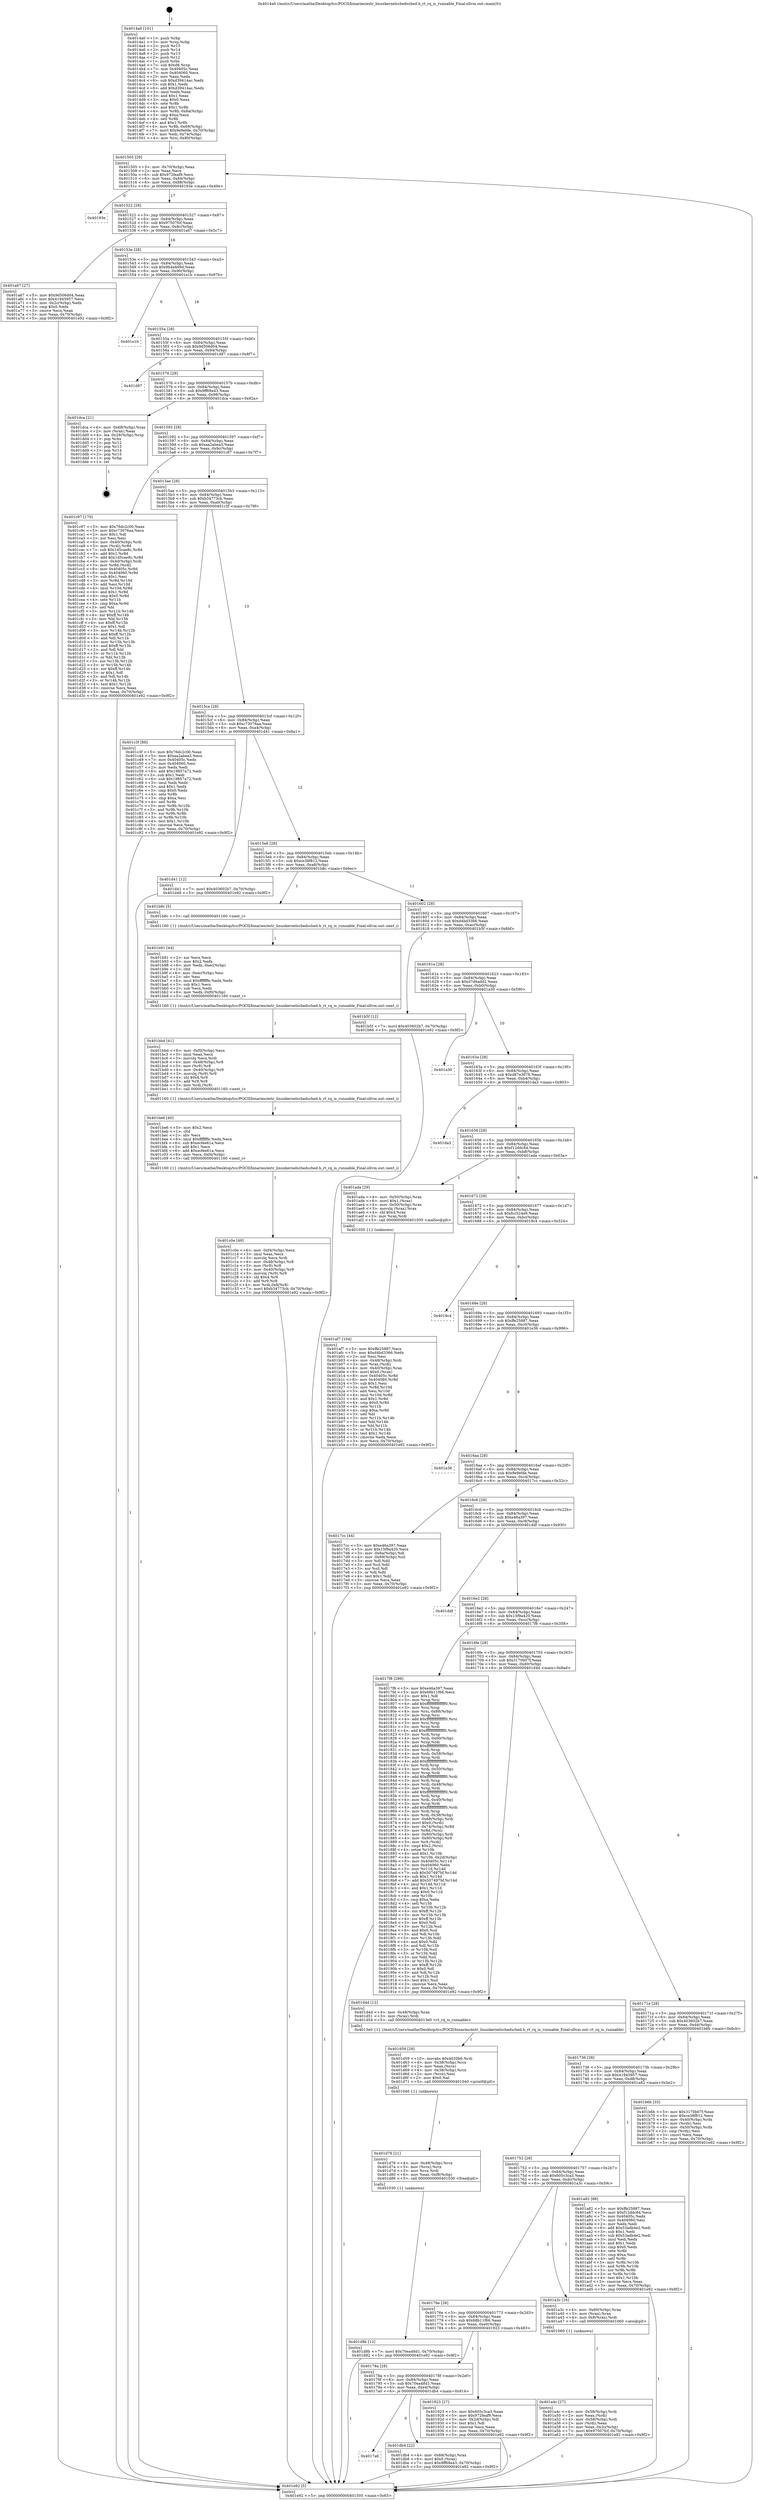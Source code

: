 digraph "0x4014a0" {
  label = "0x4014a0 (/mnt/c/Users/mathe/Desktop/tcc/POCII/binaries/extr_linuxkernelschedsched.h_rt_rq_is_runnable_Final-ollvm.out::main(0))"
  labelloc = "t"
  node[shape=record]

  Entry [label="",width=0.3,height=0.3,shape=circle,fillcolor=black,style=filled]
  "0x401505" [label="{
     0x401505 [29]\l
     | [instrs]\l
     &nbsp;&nbsp;0x401505 \<+3\>: mov -0x70(%rbp),%eax\l
     &nbsp;&nbsp;0x401508 \<+2\>: mov %eax,%ecx\l
     &nbsp;&nbsp;0x40150a \<+6\>: sub $0x972feaf9,%ecx\l
     &nbsp;&nbsp;0x401510 \<+6\>: mov %eax,-0x84(%rbp)\l
     &nbsp;&nbsp;0x401516 \<+6\>: mov %ecx,-0x88(%rbp)\l
     &nbsp;&nbsp;0x40151c \<+6\>: je 000000000040193e \<main+0x49e\>\l
  }"]
  "0x40193e" [label="{
     0x40193e\l
  }", style=dashed]
  "0x401522" [label="{
     0x401522 [28]\l
     | [instrs]\l
     &nbsp;&nbsp;0x401522 \<+5\>: jmp 0000000000401527 \<main+0x87\>\l
     &nbsp;&nbsp;0x401527 \<+6\>: mov -0x84(%rbp),%eax\l
     &nbsp;&nbsp;0x40152d \<+5\>: sub $0x97507fcf,%eax\l
     &nbsp;&nbsp;0x401532 \<+6\>: mov %eax,-0x8c(%rbp)\l
     &nbsp;&nbsp;0x401538 \<+6\>: je 0000000000401a67 \<main+0x5c7\>\l
  }"]
  Exit [label="",width=0.3,height=0.3,shape=circle,fillcolor=black,style=filled,peripheries=2]
  "0x401a67" [label="{
     0x401a67 [27]\l
     | [instrs]\l
     &nbsp;&nbsp;0x401a67 \<+5\>: mov $0x9d506d04,%eax\l
     &nbsp;&nbsp;0x401a6c \<+5\>: mov $0x41945957,%ecx\l
     &nbsp;&nbsp;0x401a71 \<+3\>: mov -0x2c(%rbp),%edx\l
     &nbsp;&nbsp;0x401a74 \<+3\>: cmp $0x0,%edx\l
     &nbsp;&nbsp;0x401a77 \<+3\>: cmove %ecx,%eax\l
     &nbsp;&nbsp;0x401a7a \<+3\>: mov %eax,-0x70(%rbp)\l
     &nbsp;&nbsp;0x401a7d \<+5\>: jmp 0000000000401e92 \<main+0x9f2\>\l
  }"]
  "0x40153e" [label="{
     0x40153e [28]\l
     | [instrs]\l
     &nbsp;&nbsp;0x40153e \<+5\>: jmp 0000000000401543 \<main+0xa3\>\l
     &nbsp;&nbsp;0x401543 \<+6\>: mov -0x84(%rbp),%eax\l
     &nbsp;&nbsp;0x401549 \<+5\>: sub $0x9b4a4d9d,%eax\l
     &nbsp;&nbsp;0x40154e \<+6\>: mov %eax,-0x90(%rbp)\l
     &nbsp;&nbsp;0x401554 \<+6\>: je 0000000000401e1b \<main+0x97b\>\l
  }"]
  "0x4017a6" [label="{
     0x4017a6\l
  }", style=dashed]
  "0x401e1b" [label="{
     0x401e1b\l
  }", style=dashed]
  "0x40155a" [label="{
     0x40155a [28]\l
     | [instrs]\l
     &nbsp;&nbsp;0x40155a \<+5\>: jmp 000000000040155f \<main+0xbf\>\l
     &nbsp;&nbsp;0x40155f \<+6\>: mov -0x84(%rbp),%eax\l
     &nbsp;&nbsp;0x401565 \<+5\>: sub $0x9d506d04,%eax\l
     &nbsp;&nbsp;0x40156a \<+6\>: mov %eax,-0x94(%rbp)\l
     &nbsp;&nbsp;0x401570 \<+6\>: je 0000000000401d97 \<main+0x8f7\>\l
  }"]
  "0x401db4" [label="{
     0x401db4 [22]\l
     | [instrs]\l
     &nbsp;&nbsp;0x401db4 \<+4\>: mov -0x68(%rbp),%rax\l
     &nbsp;&nbsp;0x401db8 \<+6\>: movl $0x0,(%rax)\l
     &nbsp;&nbsp;0x401dbe \<+7\>: movl $0x9ff69a43,-0x70(%rbp)\l
     &nbsp;&nbsp;0x401dc5 \<+5\>: jmp 0000000000401e92 \<main+0x9f2\>\l
  }"]
  "0x401d97" [label="{
     0x401d97\l
  }", style=dashed]
  "0x401576" [label="{
     0x401576 [28]\l
     | [instrs]\l
     &nbsp;&nbsp;0x401576 \<+5\>: jmp 000000000040157b \<main+0xdb\>\l
     &nbsp;&nbsp;0x40157b \<+6\>: mov -0x84(%rbp),%eax\l
     &nbsp;&nbsp;0x401581 \<+5\>: sub $0x9ff69a43,%eax\l
     &nbsp;&nbsp;0x401586 \<+6\>: mov %eax,-0x98(%rbp)\l
     &nbsp;&nbsp;0x40158c \<+6\>: je 0000000000401dca \<main+0x92a\>\l
  }"]
  "0x401d8b" [label="{
     0x401d8b [12]\l
     | [instrs]\l
     &nbsp;&nbsp;0x401d8b \<+7\>: movl $0x70ea48d1,-0x70(%rbp)\l
     &nbsp;&nbsp;0x401d92 \<+5\>: jmp 0000000000401e92 \<main+0x9f2\>\l
  }"]
  "0x401dca" [label="{
     0x401dca [21]\l
     | [instrs]\l
     &nbsp;&nbsp;0x401dca \<+4\>: mov -0x68(%rbp),%rax\l
     &nbsp;&nbsp;0x401dce \<+2\>: mov (%rax),%eax\l
     &nbsp;&nbsp;0x401dd0 \<+4\>: lea -0x28(%rbp),%rsp\l
     &nbsp;&nbsp;0x401dd4 \<+1\>: pop %rbx\l
     &nbsp;&nbsp;0x401dd5 \<+2\>: pop %r12\l
     &nbsp;&nbsp;0x401dd7 \<+2\>: pop %r13\l
     &nbsp;&nbsp;0x401dd9 \<+2\>: pop %r14\l
     &nbsp;&nbsp;0x401ddb \<+2\>: pop %r15\l
     &nbsp;&nbsp;0x401ddd \<+1\>: pop %rbp\l
     &nbsp;&nbsp;0x401dde \<+1\>: ret\l
  }"]
  "0x401592" [label="{
     0x401592 [28]\l
     | [instrs]\l
     &nbsp;&nbsp;0x401592 \<+5\>: jmp 0000000000401597 \<main+0xf7\>\l
     &nbsp;&nbsp;0x401597 \<+6\>: mov -0x84(%rbp),%eax\l
     &nbsp;&nbsp;0x40159d \<+5\>: sub $0xaa2abea3,%eax\l
     &nbsp;&nbsp;0x4015a2 \<+6\>: mov %eax,-0x9c(%rbp)\l
     &nbsp;&nbsp;0x4015a8 \<+6\>: je 0000000000401c97 \<main+0x7f7\>\l
  }"]
  "0x401d76" [label="{
     0x401d76 [21]\l
     | [instrs]\l
     &nbsp;&nbsp;0x401d76 \<+4\>: mov -0x48(%rbp),%rcx\l
     &nbsp;&nbsp;0x401d7a \<+3\>: mov (%rcx),%rcx\l
     &nbsp;&nbsp;0x401d7d \<+3\>: mov %rcx,%rdi\l
     &nbsp;&nbsp;0x401d80 \<+6\>: mov %eax,-0xf8(%rbp)\l
     &nbsp;&nbsp;0x401d86 \<+5\>: call 0000000000401030 \<free@plt\>\l
     | [calls]\l
     &nbsp;&nbsp;0x401030 \{1\} (unknown)\l
  }"]
  "0x401c97" [label="{
     0x401c97 [170]\l
     | [instrs]\l
     &nbsp;&nbsp;0x401c97 \<+5\>: mov $0x76dc2c00,%eax\l
     &nbsp;&nbsp;0x401c9c \<+5\>: mov $0xc73076aa,%ecx\l
     &nbsp;&nbsp;0x401ca1 \<+2\>: mov $0x1,%dl\l
     &nbsp;&nbsp;0x401ca3 \<+2\>: xor %esi,%esi\l
     &nbsp;&nbsp;0x401ca5 \<+4\>: mov -0x40(%rbp),%rdi\l
     &nbsp;&nbsp;0x401ca9 \<+3\>: mov (%rdi),%r8d\l
     &nbsp;&nbsp;0x401cac \<+7\>: sub $0x1d5cae8c,%r8d\l
     &nbsp;&nbsp;0x401cb3 \<+4\>: add $0x1,%r8d\l
     &nbsp;&nbsp;0x401cb7 \<+7\>: add $0x1d5cae8c,%r8d\l
     &nbsp;&nbsp;0x401cbe \<+4\>: mov -0x40(%rbp),%rdi\l
     &nbsp;&nbsp;0x401cc2 \<+3\>: mov %r8d,(%rdi)\l
     &nbsp;&nbsp;0x401cc5 \<+8\>: mov 0x40405c,%r8d\l
     &nbsp;&nbsp;0x401ccd \<+8\>: mov 0x404060,%r9d\l
     &nbsp;&nbsp;0x401cd5 \<+3\>: sub $0x1,%esi\l
     &nbsp;&nbsp;0x401cd8 \<+3\>: mov %r8d,%r10d\l
     &nbsp;&nbsp;0x401cdb \<+3\>: add %esi,%r10d\l
     &nbsp;&nbsp;0x401cde \<+4\>: imul %r10d,%r8d\l
     &nbsp;&nbsp;0x401ce2 \<+4\>: and $0x1,%r8d\l
     &nbsp;&nbsp;0x401ce6 \<+4\>: cmp $0x0,%r8d\l
     &nbsp;&nbsp;0x401cea \<+4\>: sete %r11b\l
     &nbsp;&nbsp;0x401cee \<+4\>: cmp $0xa,%r9d\l
     &nbsp;&nbsp;0x401cf2 \<+3\>: setl %bl\l
     &nbsp;&nbsp;0x401cf5 \<+3\>: mov %r11b,%r14b\l
     &nbsp;&nbsp;0x401cf8 \<+4\>: xor $0xff,%r14b\l
     &nbsp;&nbsp;0x401cfc \<+3\>: mov %bl,%r15b\l
     &nbsp;&nbsp;0x401cff \<+4\>: xor $0xff,%r15b\l
     &nbsp;&nbsp;0x401d03 \<+3\>: xor $0x1,%dl\l
     &nbsp;&nbsp;0x401d06 \<+3\>: mov %r14b,%r12b\l
     &nbsp;&nbsp;0x401d09 \<+4\>: and $0xff,%r12b\l
     &nbsp;&nbsp;0x401d0d \<+3\>: and %dl,%r11b\l
     &nbsp;&nbsp;0x401d10 \<+3\>: mov %r15b,%r13b\l
     &nbsp;&nbsp;0x401d13 \<+4\>: and $0xff,%r13b\l
     &nbsp;&nbsp;0x401d17 \<+2\>: and %dl,%bl\l
     &nbsp;&nbsp;0x401d19 \<+3\>: or %r11b,%r12b\l
     &nbsp;&nbsp;0x401d1c \<+3\>: or %bl,%r13b\l
     &nbsp;&nbsp;0x401d1f \<+3\>: xor %r13b,%r12b\l
     &nbsp;&nbsp;0x401d22 \<+3\>: or %r15b,%r14b\l
     &nbsp;&nbsp;0x401d25 \<+4\>: xor $0xff,%r14b\l
     &nbsp;&nbsp;0x401d29 \<+3\>: or $0x1,%dl\l
     &nbsp;&nbsp;0x401d2c \<+3\>: and %dl,%r14b\l
     &nbsp;&nbsp;0x401d2f \<+3\>: or %r14b,%r12b\l
     &nbsp;&nbsp;0x401d32 \<+4\>: test $0x1,%r12b\l
     &nbsp;&nbsp;0x401d36 \<+3\>: cmovne %ecx,%eax\l
     &nbsp;&nbsp;0x401d39 \<+3\>: mov %eax,-0x70(%rbp)\l
     &nbsp;&nbsp;0x401d3c \<+5\>: jmp 0000000000401e92 \<main+0x9f2\>\l
  }"]
  "0x4015ae" [label="{
     0x4015ae [28]\l
     | [instrs]\l
     &nbsp;&nbsp;0x4015ae \<+5\>: jmp 00000000004015b3 \<main+0x113\>\l
     &nbsp;&nbsp;0x4015b3 \<+6\>: mov -0x84(%rbp),%eax\l
     &nbsp;&nbsp;0x4015b9 \<+5\>: sub $0xb34773cb,%eax\l
     &nbsp;&nbsp;0x4015be \<+6\>: mov %eax,-0xa0(%rbp)\l
     &nbsp;&nbsp;0x4015c4 \<+6\>: je 0000000000401c3f \<main+0x79f\>\l
  }"]
  "0x401d59" [label="{
     0x401d59 [29]\l
     | [instrs]\l
     &nbsp;&nbsp;0x401d59 \<+10\>: movabs $0x4020b6,%rdi\l
     &nbsp;&nbsp;0x401d63 \<+4\>: mov -0x38(%rbp),%rcx\l
     &nbsp;&nbsp;0x401d67 \<+2\>: mov %eax,(%rcx)\l
     &nbsp;&nbsp;0x401d69 \<+4\>: mov -0x38(%rbp),%rcx\l
     &nbsp;&nbsp;0x401d6d \<+2\>: mov (%rcx),%esi\l
     &nbsp;&nbsp;0x401d6f \<+2\>: mov $0x0,%al\l
     &nbsp;&nbsp;0x401d71 \<+5\>: call 0000000000401040 \<printf@plt\>\l
     | [calls]\l
     &nbsp;&nbsp;0x401040 \{1\} (unknown)\l
  }"]
  "0x401c3f" [label="{
     0x401c3f [88]\l
     | [instrs]\l
     &nbsp;&nbsp;0x401c3f \<+5\>: mov $0x76dc2c00,%eax\l
     &nbsp;&nbsp;0x401c44 \<+5\>: mov $0xaa2abea3,%ecx\l
     &nbsp;&nbsp;0x401c49 \<+7\>: mov 0x40405c,%edx\l
     &nbsp;&nbsp;0x401c50 \<+7\>: mov 0x404060,%esi\l
     &nbsp;&nbsp;0x401c57 \<+2\>: mov %edx,%edi\l
     &nbsp;&nbsp;0x401c59 \<+6\>: add $0x19857a72,%edi\l
     &nbsp;&nbsp;0x401c5f \<+3\>: sub $0x1,%edi\l
     &nbsp;&nbsp;0x401c62 \<+6\>: sub $0x19857a72,%edi\l
     &nbsp;&nbsp;0x401c68 \<+3\>: imul %edi,%edx\l
     &nbsp;&nbsp;0x401c6b \<+3\>: and $0x1,%edx\l
     &nbsp;&nbsp;0x401c6e \<+3\>: cmp $0x0,%edx\l
     &nbsp;&nbsp;0x401c71 \<+4\>: sete %r8b\l
     &nbsp;&nbsp;0x401c75 \<+3\>: cmp $0xa,%esi\l
     &nbsp;&nbsp;0x401c78 \<+4\>: setl %r9b\l
     &nbsp;&nbsp;0x401c7c \<+3\>: mov %r8b,%r10b\l
     &nbsp;&nbsp;0x401c7f \<+3\>: and %r9b,%r10b\l
     &nbsp;&nbsp;0x401c82 \<+3\>: xor %r9b,%r8b\l
     &nbsp;&nbsp;0x401c85 \<+3\>: or %r8b,%r10b\l
     &nbsp;&nbsp;0x401c88 \<+4\>: test $0x1,%r10b\l
     &nbsp;&nbsp;0x401c8c \<+3\>: cmovne %ecx,%eax\l
     &nbsp;&nbsp;0x401c8f \<+3\>: mov %eax,-0x70(%rbp)\l
     &nbsp;&nbsp;0x401c92 \<+5\>: jmp 0000000000401e92 \<main+0x9f2\>\l
  }"]
  "0x4015ca" [label="{
     0x4015ca [28]\l
     | [instrs]\l
     &nbsp;&nbsp;0x4015ca \<+5\>: jmp 00000000004015cf \<main+0x12f\>\l
     &nbsp;&nbsp;0x4015cf \<+6\>: mov -0x84(%rbp),%eax\l
     &nbsp;&nbsp;0x4015d5 \<+5\>: sub $0xc73076aa,%eax\l
     &nbsp;&nbsp;0x4015da \<+6\>: mov %eax,-0xa4(%rbp)\l
     &nbsp;&nbsp;0x4015e0 \<+6\>: je 0000000000401d41 \<main+0x8a1\>\l
  }"]
  "0x401c0e" [label="{
     0x401c0e [49]\l
     | [instrs]\l
     &nbsp;&nbsp;0x401c0e \<+6\>: mov -0xf4(%rbp),%ecx\l
     &nbsp;&nbsp;0x401c14 \<+3\>: imul %eax,%ecx\l
     &nbsp;&nbsp;0x401c17 \<+3\>: movslq %ecx,%rdi\l
     &nbsp;&nbsp;0x401c1a \<+4\>: mov -0x48(%rbp),%r8\l
     &nbsp;&nbsp;0x401c1e \<+3\>: mov (%r8),%r8\l
     &nbsp;&nbsp;0x401c21 \<+4\>: mov -0x40(%rbp),%r9\l
     &nbsp;&nbsp;0x401c25 \<+3\>: movslq (%r9),%r9\l
     &nbsp;&nbsp;0x401c28 \<+4\>: shl $0x4,%r9\l
     &nbsp;&nbsp;0x401c2c \<+3\>: add %r9,%r8\l
     &nbsp;&nbsp;0x401c2f \<+4\>: mov %rdi,0x8(%r8)\l
     &nbsp;&nbsp;0x401c33 \<+7\>: movl $0xb34773cb,-0x70(%rbp)\l
     &nbsp;&nbsp;0x401c3a \<+5\>: jmp 0000000000401e92 \<main+0x9f2\>\l
  }"]
  "0x401d41" [label="{
     0x401d41 [12]\l
     | [instrs]\l
     &nbsp;&nbsp;0x401d41 \<+7\>: movl $0x403602b7,-0x70(%rbp)\l
     &nbsp;&nbsp;0x401d48 \<+5\>: jmp 0000000000401e92 \<main+0x9f2\>\l
  }"]
  "0x4015e6" [label="{
     0x4015e6 [28]\l
     | [instrs]\l
     &nbsp;&nbsp;0x4015e6 \<+5\>: jmp 00000000004015eb \<main+0x14b\>\l
     &nbsp;&nbsp;0x4015eb \<+6\>: mov -0x84(%rbp),%eax\l
     &nbsp;&nbsp;0x4015f1 \<+5\>: sub $0xce38f812,%eax\l
     &nbsp;&nbsp;0x4015f6 \<+6\>: mov %eax,-0xa8(%rbp)\l
     &nbsp;&nbsp;0x4015fc \<+6\>: je 0000000000401b8c \<main+0x6ec\>\l
  }"]
  "0x401be6" [label="{
     0x401be6 [40]\l
     | [instrs]\l
     &nbsp;&nbsp;0x401be6 \<+5\>: mov $0x2,%ecx\l
     &nbsp;&nbsp;0x401beb \<+1\>: cltd\l
     &nbsp;&nbsp;0x401bec \<+2\>: idiv %ecx\l
     &nbsp;&nbsp;0x401bee \<+6\>: imul $0xfffffffe,%edx,%ecx\l
     &nbsp;&nbsp;0x401bf4 \<+6\>: sub $0xecfee61a,%ecx\l
     &nbsp;&nbsp;0x401bfa \<+3\>: add $0x1,%ecx\l
     &nbsp;&nbsp;0x401bfd \<+6\>: add $0xecfee61a,%ecx\l
     &nbsp;&nbsp;0x401c03 \<+6\>: mov %ecx,-0xf4(%rbp)\l
     &nbsp;&nbsp;0x401c09 \<+5\>: call 0000000000401160 \<next_i\>\l
     | [calls]\l
     &nbsp;&nbsp;0x401160 \{1\} (/mnt/c/Users/mathe/Desktop/tcc/POCII/binaries/extr_linuxkernelschedsched.h_rt_rq_is_runnable_Final-ollvm.out::next_i)\l
  }"]
  "0x401b8c" [label="{
     0x401b8c [5]\l
     | [instrs]\l
     &nbsp;&nbsp;0x401b8c \<+5\>: call 0000000000401160 \<next_i\>\l
     | [calls]\l
     &nbsp;&nbsp;0x401160 \{1\} (/mnt/c/Users/mathe/Desktop/tcc/POCII/binaries/extr_linuxkernelschedsched.h_rt_rq_is_runnable_Final-ollvm.out::next_i)\l
  }"]
  "0x401602" [label="{
     0x401602 [28]\l
     | [instrs]\l
     &nbsp;&nbsp;0x401602 \<+5\>: jmp 0000000000401607 \<main+0x167\>\l
     &nbsp;&nbsp;0x401607 \<+6\>: mov -0x84(%rbp),%eax\l
     &nbsp;&nbsp;0x40160d \<+5\>: sub $0xd4bd3366,%eax\l
     &nbsp;&nbsp;0x401612 \<+6\>: mov %eax,-0xac(%rbp)\l
     &nbsp;&nbsp;0x401618 \<+6\>: je 0000000000401b5f \<main+0x6bf\>\l
  }"]
  "0x401bbd" [label="{
     0x401bbd [41]\l
     | [instrs]\l
     &nbsp;&nbsp;0x401bbd \<+6\>: mov -0xf0(%rbp),%ecx\l
     &nbsp;&nbsp;0x401bc3 \<+3\>: imul %eax,%ecx\l
     &nbsp;&nbsp;0x401bc6 \<+3\>: movslq %ecx,%rdi\l
     &nbsp;&nbsp;0x401bc9 \<+4\>: mov -0x48(%rbp),%r8\l
     &nbsp;&nbsp;0x401bcd \<+3\>: mov (%r8),%r8\l
     &nbsp;&nbsp;0x401bd0 \<+4\>: mov -0x40(%rbp),%r9\l
     &nbsp;&nbsp;0x401bd4 \<+3\>: movslq (%r9),%r9\l
     &nbsp;&nbsp;0x401bd7 \<+4\>: shl $0x4,%r9\l
     &nbsp;&nbsp;0x401bdb \<+3\>: add %r9,%r8\l
     &nbsp;&nbsp;0x401bde \<+3\>: mov %rdi,(%r8)\l
     &nbsp;&nbsp;0x401be1 \<+5\>: call 0000000000401160 \<next_i\>\l
     | [calls]\l
     &nbsp;&nbsp;0x401160 \{1\} (/mnt/c/Users/mathe/Desktop/tcc/POCII/binaries/extr_linuxkernelschedsched.h_rt_rq_is_runnable_Final-ollvm.out::next_i)\l
  }"]
  "0x401b5f" [label="{
     0x401b5f [12]\l
     | [instrs]\l
     &nbsp;&nbsp;0x401b5f \<+7\>: movl $0x403602b7,-0x70(%rbp)\l
     &nbsp;&nbsp;0x401b66 \<+5\>: jmp 0000000000401e92 \<main+0x9f2\>\l
  }"]
  "0x40161e" [label="{
     0x40161e [28]\l
     | [instrs]\l
     &nbsp;&nbsp;0x40161e \<+5\>: jmp 0000000000401623 \<main+0x183\>\l
     &nbsp;&nbsp;0x401623 \<+6\>: mov -0x84(%rbp),%eax\l
     &nbsp;&nbsp;0x401629 \<+5\>: sub $0xd7d6add2,%eax\l
     &nbsp;&nbsp;0x40162e \<+6\>: mov %eax,-0xb0(%rbp)\l
     &nbsp;&nbsp;0x401634 \<+6\>: je 0000000000401a30 \<main+0x590\>\l
  }"]
  "0x401b91" [label="{
     0x401b91 [44]\l
     | [instrs]\l
     &nbsp;&nbsp;0x401b91 \<+2\>: xor %ecx,%ecx\l
     &nbsp;&nbsp;0x401b93 \<+5\>: mov $0x2,%edx\l
     &nbsp;&nbsp;0x401b98 \<+6\>: mov %edx,-0xec(%rbp)\l
     &nbsp;&nbsp;0x401b9e \<+1\>: cltd\l
     &nbsp;&nbsp;0x401b9f \<+6\>: mov -0xec(%rbp),%esi\l
     &nbsp;&nbsp;0x401ba5 \<+2\>: idiv %esi\l
     &nbsp;&nbsp;0x401ba7 \<+6\>: imul $0xfffffffe,%edx,%edx\l
     &nbsp;&nbsp;0x401bad \<+3\>: sub $0x1,%ecx\l
     &nbsp;&nbsp;0x401bb0 \<+2\>: sub %ecx,%edx\l
     &nbsp;&nbsp;0x401bb2 \<+6\>: mov %edx,-0xf0(%rbp)\l
     &nbsp;&nbsp;0x401bb8 \<+5\>: call 0000000000401160 \<next_i\>\l
     | [calls]\l
     &nbsp;&nbsp;0x401160 \{1\} (/mnt/c/Users/mathe/Desktop/tcc/POCII/binaries/extr_linuxkernelschedsched.h_rt_rq_is_runnable_Final-ollvm.out::next_i)\l
  }"]
  "0x401a30" [label="{
     0x401a30\l
  }", style=dashed]
  "0x40163a" [label="{
     0x40163a [28]\l
     | [instrs]\l
     &nbsp;&nbsp;0x40163a \<+5\>: jmp 000000000040163f \<main+0x19f\>\l
     &nbsp;&nbsp;0x40163f \<+6\>: mov -0x84(%rbp),%eax\l
     &nbsp;&nbsp;0x401645 \<+5\>: sub $0xd87e3678,%eax\l
     &nbsp;&nbsp;0x40164a \<+6\>: mov %eax,-0xb4(%rbp)\l
     &nbsp;&nbsp;0x401650 \<+6\>: je 0000000000401da3 \<main+0x903\>\l
  }"]
  "0x401af7" [label="{
     0x401af7 [104]\l
     | [instrs]\l
     &nbsp;&nbsp;0x401af7 \<+5\>: mov $0xffe25887,%ecx\l
     &nbsp;&nbsp;0x401afc \<+5\>: mov $0xd4bd3366,%edx\l
     &nbsp;&nbsp;0x401b01 \<+2\>: xor %esi,%esi\l
     &nbsp;&nbsp;0x401b03 \<+4\>: mov -0x48(%rbp),%rdi\l
     &nbsp;&nbsp;0x401b07 \<+3\>: mov %rax,(%rdi)\l
     &nbsp;&nbsp;0x401b0a \<+4\>: mov -0x40(%rbp),%rax\l
     &nbsp;&nbsp;0x401b0e \<+6\>: movl $0x0,(%rax)\l
     &nbsp;&nbsp;0x401b14 \<+8\>: mov 0x40405c,%r8d\l
     &nbsp;&nbsp;0x401b1c \<+8\>: mov 0x404060,%r9d\l
     &nbsp;&nbsp;0x401b24 \<+3\>: sub $0x1,%esi\l
     &nbsp;&nbsp;0x401b27 \<+3\>: mov %r8d,%r10d\l
     &nbsp;&nbsp;0x401b2a \<+3\>: add %esi,%r10d\l
     &nbsp;&nbsp;0x401b2d \<+4\>: imul %r10d,%r8d\l
     &nbsp;&nbsp;0x401b31 \<+4\>: and $0x1,%r8d\l
     &nbsp;&nbsp;0x401b35 \<+4\>: cmp $0x0,%r8d\l
     &nbsp;&nbsp;0x401b39 \<+4\>: sete %r11b\l
     &nbsp;&nbsp;0x401b3d \<+4\>: cmp $0xa,%r9d\l
     &nbsp;&nbsp;0x401b41 \<+3\>: setl %bl\l
     &nbsp;&nbsp;0x401b44 \<+3\>: mov %r11b,%r14b\l
     &nbsp;&nbsp;0x401b47 \<+3\>: and %bl,%r14b\l
     &nbsp;&nbsp;0x401b4a \<+3\>: xor %bl,%r11b\l
     &nbsp;&nbsp;0x401b4d \<+3\>: or %r11b,%r14b\l
     &nbsp;&nbsp;0x401b50 \<+4\>: test $0x1,%r14b\l
     &nbsp;&nbsp;0x401b54 \<+3\>: cmovne %edx,%ecx\l
     &nbsp;&nbsp;0x401b57 \<+3\>: mov %ecx,-0x70(%rbp)\l
     &nbsp;&nbsp;0x401b5a \<+5\>: jmp 0000000000401e92 \<main+0x9f2\>\l
  }"]
  "0x401da3" [label="{
     0x401da3\l
  }", style=dashed]
  "0x401656" [label="{
     0x401656 [28]\l
     | [instrs]\l
     &nbsp;&nbsp;0x401656 \<+5\>: jmp 000000000040165b \<main+0x1bb\>\l
     &nbsp;&nbsp;0x40165b \<+6\>: mov -0x84(%rbp),%eax\l
     &nbsp;&nbsp;0x401661 \<+5\>: sub $0xf12ddc84,%eax\l
     &nbsp;&nbsp;0x401666 \<+6\>: mov %eax,-0xb8(%rbp)\l
     &nbsp;&nbsp;0x40166c \<+6\>: je 0000000000401ada \<main+0x63a\>\l
  }"]
  "0x401a4c" [label="{
     0x401a4c [27]\l
     | [instrs]\l
     &nbsp;&nbsp;0x401a4c \<+4\>: mov -0x58(%rbp),%rdi\l
     &nbsp;&nbsp;0x401a50 \<+2\>: mov %eax,(%rdi)\l
     &nbsp;&nbsp;0x401a52 \<+4\>: mov -0x58(%rbp),%rdi\l
     &nbsp;&nbsp;0x401a56 \<+2\>: mov (%rdi),%eax\l
     &nbsp;&nbsp;0x401a58 \<+3\>: mov %eax,-0x2c(%rbp)\l
     &nbsp;&nbsp;0x401a5b \<+7\>: movl $0x97507fcf,-0x70(%rbp)\l
     &nbsp;&nbsp;0x401a62 \<+5\>: jmp 0000000000401e92 \<main+0x9f2\>\l
  }"]
  "0x401ada" [label="{
     0x401ada [29]\l
     | [instrs]\l
     &nbsp;&nbsp;0x401ada \<+4\>: mov -0x50(%rbp),%rax\l
     &nbsp;&nbsp;0x401ade \<+6\>: movl $0x1,(%rax)\l
     &nbsp;&nbsp;0x401ae4 \<+4\>: mov -0x50(%rbp),%rax\l
     &nbsp;&nbsp;0x401ae8 \<+3\>: movslq (%rax),%rax\l
     &nbsp;&nbsp;0x401aeb \<+4\>: shl $0x4,%rax\l
     &nbsp;&nbsp;0x401aef \<+3\>: mov %rax,%rdi\l
     &nbsp;&nbsp;0x401af2 \<+5\>: call 0000000000401050 \<malloc@plt\>\l
     | [calls]\l
     &nbsp;&nbsp;0x401050 \{1\} (unknown)\l
  }"]
  "0x401672" [label="{
     0x401672 [28]\l
     | [instrs]\l
     &nbsp;&nbsp;0x401672 \<+5\>: jmp 0000000000401677 \<main+0x1d7\>\l
     &nbsp;&nbsp;0x401677 \<+6\>: mov -0x84(%rbp),%eax\l
     &nbsp;&nbsp;0x40167d \<+5\>: sub $0xfcc524e9,%eax\l
     &nbsp;&nbsp;0x401682 \<+6\>: mov %eax,-0xbc(%rbp)\l
     &nbsp;&nbsp;0x401688 \<+6\>: je 00000000004019c4 \<main+0x524\>\l
  }"]
  "0x40178a" [label="{
     0x40178a [28]\l
     | [instrs]\l
     &nbsp;&nbsp;0x40178a \<+5\>: jmp 000000000040178f \<main+0x2ef\>\l
     &nbsp;&nbsp;0x40178f \<+6\>: mov -0x84(%rbp),%eax\l
     &nbsp;&nbsp;0x401795 \<+5\>: sub $0x70ea48d1,%eax\l
     &nbsp;&nbsp;0x40179a \<+6\>: mov %eax,-0xe4(%rbp)\l
     &nbsp;&nbsp;0x4017a0 \<+6\>: je 0000000000401db4 \<main+0x914\>\l
  }"]
  "0x4019c4" [label="{
     0x4019c4\l
  }", style=dashed]
  "0x40168e" [label="{
     0x40168e [28]\l
     | [instrs]\l
     &nbsp;&nbsp;0x40168e \<+5\>: jmp 0000000000401693 \<main+0x1f3\>\l
     &nbsp;&nbsp;0x401693 \<+6\>: mov -0x84(%rbp),%eax\l
     &nbsp;&nbsp;0x401699 \<+5\>: sub $0xffe25887,%eax\l
     &nbsp;&nbsp;0x40169e \<+6\>: mov %eax,-0xc0(%rbp)\l
     &nbsp;&nbsp;0x4016a4 \<+6\>: je 0000000000401e36 \<main+0x996\>\l
  }"]
  "0x401923" [label="{
     0x401923 [27]\l
     | [instrs]\l
     &nbsp;&nbsp;0x401923 \<+5\>: mov $0x605c3ca3,%eax\l
     &nbsp;&nbsp;0x401928 \<+5\>: mov $0x972feaf9,%ecx\l
     &nbsp;&nbsp;0x40192d \<+3\>: mov -0x2d(%rbp),%dl\l
     &nbsp;&nbsp;0x401930 \<+3\>: test $0x1,%dl\l
     &nbsp;&nbsp;0x401933 \<+3\>: cmovne %ecx,%eax\l
     &nbsp;&nbsp;0x401936 \<+3\>: mov %eax,-0x70(%rbp)\l
     &nbsp;&nbsp;0x401939 \<+5\>: jmp 0000000000401e92 \<main+0x9f2\>\l
  }"]
  "0x401e36" [label="{
     0x401e36\l
  }", style=dashed]
  "0x4016aa" [label="{
     0x4016aa [28]\l
     | [instrs]\l
     &nbsp;&nbsp;0x4016aa \<+5\>: jmp 00000000004016af \<main+0x20f\>\l
     &nbsp;&nbsp;0x4016af \<+6\>: mov -0x84(%rbp),%eax\l
     &nbsp;&nbsp;0x4016b5 \<+5\>: sub $0x9e9efde,%eax\l
     &nbsp;&nbsp;0x4016ba \<+6\>: mov %eax,-0xc4(%rbp)\l
     &nbsp;&nbsp;0x4016c0 \<+6\>: je 00000000004017cc \<main+0x32c\>\l
  }"]
  "0x40176e" [label="{
     0x40176e [28]\l
     | [instrs]\l
     &nbsp;&nbsp;0x40176e \<+5\>: jmp 0000000000401773 \<main+0x2d3\>\l
     &nbsp;&nbsp;0x401773 \<+6\>: mov -0x84(%rbp),%eax\l
     &nbsp;&nbsp;0x401779 \<+5\>: sub $0x68b11f66,%eax\l
     &nbsp;&nbsp;0x40177e \<+6\>: mov %eax,-0xe0(%rbp)\l
     &nbsp;&nbsp;0x401784 \<+6\>: je 0000000000401923 \<main+0x483\>\l
  }"]
  "0x4017cc" [label="{
     0x4017cc [44]\l
     | [instrs]\l
     &nbsp;&nbsp;0x4017cc \<+5\>: mov $0xe46a397,%eax\l
     &nbsp;&nbsp;0x4017d1 \<+5\>: mov $0x15f9a420,%ecx\l
     &nbsp;&nbsp;0x4017d6 \<+3\>: mov -0x6a(%rbp),%dl\l
     &nbsp;&nbsp;0x4017d9 \<+4\>: mov -0x69(%rbp),%sil\l
     &nbsp;&nbsp;0x4017dd \<+3\>: mov %dl,%dil\l
     &nbsp;&nbsp;0x4017e0 \<+3\>: and %sil,%dil\l
     &nbsp;&nbsp;0x4017e3 \<+3\>: xor %sil,%dl\l
     &nbsp;&nbsp;0x4017e6 \<+3\>: or %dl,%dil\l
     &nbsp;&nbsp;0x4017e9 \<+4\>: test $0x1,%dil\l
     &nbsp;&nbsp;0x4017ed \<+3\>: cmovne %ecx,%eax\l
     &nbsp;&nbsp;0x4017f0 \<+3\>: mov %eax,-0x70(%rbp)\l
     &nbsp;&nbsp;0x4017f3 \<+5\>: jmp 0000000000401e92 \<main+0x9f2\>\l
  }"]
  "0x4016c6" [label="{
     0x4016c6 [28]\l
     | [instrs]\l
     &nbsp;&nbsp;0x4016c6 \<+5\>: jmp 00000000004016cb \<main+0x22b\>\l
     &nbsp;&nbsp;0x4016cb \<+6\>: mov -0x84(%rbp),%eax\l
     &nbsp;&nbsp;0x4016d1 \<+5\>: sub $0xe46a397,%eax\l
     &nbsp;&nbsp;0x4016d6 \<+6\>: mov %eax,-0xc8(%rbp)\l
     &nbsp;&nbsp;0x4016dc \<+6\>: je 0000000000401ddf \<main+0x93f\>\l
  }"]
  "0x401e92" [label="{
     0x401e92 [5]\l
     | [instrs]\l
     &nbsp;&nbsp;0x401e92 \<+5\>: jmp 0000000000401505 \<main+0x65\>\l
  }"]
  "0x4014a0" [label="{
     0x4014a0 [101]\l
     | [instrs]\l
     &nbsp;&nbsp;0x4014a0 \<+1\>: push %rbp\l
     &nbsp;&nbsp;0x4014a1 \<+3\>: mov %rsp,%rbp\l
     &nbsp;&nbsp;0x4014a4 \<+2\>: push %r15\l
     &nbsp;&nbsp;0x4014a6 \<+2\>: push %r14\l
     &nbsp;&nbsp;0x4014a8 \<+2\>: push %r13\l
     &nbsp;&nbsp;0x4014aa \<+2\>: push %r12\l
     &nbsp;&nbsp;0x4014ac \<+1\>: push %rbx\l
     &nbsp;&nbsp;0x4014ad \<+7\>: sub $0xd8,%rsp\l
     &nbsp;&nbsp;0x4014b4 \<+7\>: mov 0x40405c,%eax\l
     &nbsp;&nbsp;0x4014bb \<+7\>: mov 0x404060,%ecx\l
     &nbsp;&nbsp;0x4014c2 \<+2\>: mov %eax,%edx\l
     &nbsp;&nbsp;0x4014c4 \<+6\>: sub $0xd39414ac,%edx\l
     &nbsp;&nbsp;0x4014ca \<+3\>: sub $0x1,%edx\l
     &nbsp;&nbsp;0x4014cd \<+6\>: add $0xd39414ac,%edx\l
     &nbsp;&nbsp;0x4014d3 \<+3\>: imul %edx,%eax\l
     &nbsp;&nbsp;0x4014d6 \<+3\>: and $0x1,%eax\l
     &nbsp;&nbsp;0x4014d9 \<+3\>: cmp $0x0,%eax\l
     &nbsp;&nbsp;0x4014dc \<+4\>: sete %r8b\l
     &nbsp;&nbsp;0x4014e0 \<+4\>: and $0x1,%r8b\l
     &nbsp;&nbsp;0x4014e4 \<+4\>: mov %r8b,-0x6a(%rbp)\l
     &nbsp;&nbsp;0x4014e8 \<+3\>: cmp $0xa,%ecx\l
     &nbsp;&nbsp;0x4014eb \<+4\>: setl %r8b\l
     &nbsp;&nbsp;0x4014ef \<+4\>: and $0x1,%r8b\l
     &nbsp;&nbsp;0x4014f3 \<+4\>: mov %r8b,-0x69(%rbp)\l
     &nbsp;&nbsp;0x4014f7 \<+7\>: movl $0x9e9efde,-0x70(%rbp)\l
     &nbsp;&nbsp;0x4014fe \<+3\>: mov %edi,-0x74(%rbp)\l
     &nbsp;&nbsp;0x401501 \<+4\>: mov %rsi,-0x80(%rbp)\l
  }"]
  "0x401a3c" [label="{
     0x401a3c [16]\l
     | [instrs]\l
     &nbsp;&nbsp;0x401a3c \<+4\>: mov -0x60(%rbp),%rax\l
     &nbsp;&nbsp;0x401a40 \<+3\>: mov (%rax),%rax\l
     &nbsp;&nbsp;0x401a43 \<+4\>: mov 0x8(%rax),%rdi\l
     &nbsp;&nbsp;0x401a47 \<+5\>: call 0000000000401060 \<atoi@plt\>\l
     | [calls]\l
     &nbsp;&nbsp;0x401060 \{1\} (unknown)\l
  }"]
  "0x401ddf" [label="{
     0x401ddf\l
  }", style=dashed]
  "0x4016e2" [label="{
     0x4016e2 [28]\l
     | [instrs]\l
     &nbsp;&nbsp;0x4016e2 \<+5\>: jmp 00000000004016e7 \<main+0x247\>\l
     &nbsp;&nbsp;0x4016e7 \<+6\>: mov -0x84(%rbp),%eax\l
     &nbsp;&nbsp;0x4016ed \<+5\>: sub $0x15f9a420,%eax\l
     &nbsp;&nbsp;0x4016f2 \<+6\>: mov %eax,-0xcc(%rbp)\l
     &nbsp;&nbsp;0x4016f8 \<+6\>: je 00000000004017f8 \<main+0x358\>\l
  }"]
  "0x401752" [label="{
     0x401752 [28]\l
     | [instrs]\l
     &nbsp;&nbsp;0x401752 \<+5\>: jmp 0000000000401757 \<main+0x2b7\>\l
     &nbsp;&nbsp;0x401757 \<+6\>: mov -0x84(%rbp),%eax\l
     &nbsp;&nbsp;0x40175d \<+5\>: sub $0x605c3ca3,%eax\l
     &nbsp;&nbsp;0x401762 \<+6\>: mov %eax,-0xdc(%rbp)\l
     &nbsp;&nbsp;0x401768 \<+6\>: je 0000000000401a3c \<main+0x59c\>\l
  }"]
  "0x4017f8" [label="{
     0x4017f8 [299]\l
     | [instrs]\l
     &nbsp;&nbsp;0x4017f8 \<+5\>: mov $0xe46a397,%eax\l
     &nbsp;&nbsp;0x4017fd \<+5\>: mov $0x68b11f66,%ecx\l
     &nbsp;&nbsp;0x401802 \<+2\>: mov $0x1,%dl\l
     &nbsp;&nbsp;0x401804 \<+3\>: mov %rsp,%rsi\l
     &nbsp;&nbsp;0x401807 \<+4\>: add $0xfffffffffffffff0,%rsi\l
     &nbsp;&nbsp;0x40180b \<+3\>: mov %rsi,%rsp\l
     &nbsp;&nbsp;0x40180e \<+4\>: mov %rsi,-0x68(%rbp)\l
     &nbsp;&nbsp;0x401812 \<+3\>: mov %rsp,%rsi\l
     &nbsp;&nbsp;0x401815 \<+4\>: add $0xfffffffffffffff0,%rsi\l
     &nbsp;&nbsp;0x401819 \<+3\>: mov %rsi,%rsp\l
     &nbsp;&nbsp;0x40181c \<+3\>: mov %rsp,%rdi\l
     &nbsp;&nbsp;0x40181f \<+4\>: add $0xfffffffffffffff0,%rdi\l
     &nbsp;&nbsp;0x401823 \<+3\>: mov %rdi,%rsp\l
     &nbsp;&nbsp;0x401826 \<+4\>: mov %rdi,-0x60(%rbp)\l
     &nbsp;&nbsp;0x40182a \<+3\>: mov %rsp,%rdi\l
     &nbsp;&nbsp;0x40182d \<+4\>: add $0xfffffffffffffff0,%rdi\l
     &nbsp;&nbsp;0x401831 \<+3\>: mov %rdi,%rsp\l
     &nbsp;&nbsp;0x401834 \<+4\>: mov %rdi,-0x58(%rbp)\l
     &nbsp;&nbsp;0x401838 \<+3\>: mov %rsp,%rdi\l
     &nbsp;&nbsp;0x40183b \<+4\>: add $0xfffffffffffffff0,%rdi\l
     &nbsp;&nbsp;0x40183f \<+3\>: mov %rdi,%rsp\l
     &nbsp;&nbsp;0x401842 \<+4\>: mov %rdi,-0x50(%rbp)\l
     &nbsp;&nbsp;0x401846 \<+3\>: mov %rsp,%rdi\l
     &nbsp;&nbsp;0x401849 \<+4\>: add $0xfffffffffffffff0,%rdi\l
     &nbsp;&nbsp;0x40184d \<+3\>: mov %rdi,%rsp\l
     &nbsp;&nbsp;0x401850 \<+4\>: mov %rdi,-0x48(%rbp)\l
     &nbsp;&nbsp;0x401854 \<+3\>: mov %rsp,%rdi\l
     &nbsp;&nbsp;0x401857 \<+4\>: add $0xfffffffffffffff0,%rdi\l
     &nbsp;&nbsp;0x40185b \<+3\>: mov %rdi,%rsp\l
     &nbsp;&nbsp;0x40185e \<+4\>: mov %rdi,-0x40(%rbp)\l
     &nbsp;&nbsp;0x401862 \<+3\>: mov %rsp,%rdi\l
     &nbsp;&nbsp;0x401865 \<+4\>: add $0xfffffffffffffff0,%rdi\l
     &nbsp;&nbsp;0x401869 \<+3\>: mov %rdi,%rsp\l
     &nbsp;&nbsp;0x40186c \<+4\>: mov %rdi,-0x38(%rbp)\l
     &nbsp;&nbsp;0x401870 \<+4\>: mov -0x68(%rbp),%rdi\l
     &nbsp;&nbsp;0x401874 \<+6\>: movl $0x0,(%rdi)\l
     &nbsp;&nbsp;0x40187a \<+4\>: mov -0x74(%rbp),%r8d\l
     &nbsp;&nbsp;0x40187e \<+3\>: mov %r8d,(%rsi)\l
     &nbsp;&nbsp;0x401881 \<+4\>: mov -0x60(%rbp),%rdi\l
     &nbsp;&nbsp;0x401885 \<+4\>: mov -0x80(%rbp),%r9\l
     &nbsp;&nbsp;0x401889 \<+3\>: mov %r9,(%rdi)\l
     &nbsp;&nbsp;0x40188c \<+3\>: cmpl $0x2,(%rsi)\l
     &nbsp;&nbsp;0x40188f \<+4\>: setne %r10b\l
     &nbsp;&nbsp;0x401893 \<+4\>: and $0x1,%r10b\l
     &nbsp;&nbsp;0x401897 \<+4\>: mov %r10b,-0x2d(%rbp)\l
     &nbsp;&nbsp;0x40189b \<+8\>: mov 0x40405c,%r11d\l
     &nbsp;&nbsp;0x4018a3 \<+7\>: mov 0x404060,%ebx\l
     &nbsp;&nbsp;0x4018aa \<+3\>: mov %r11d,%r14d\l
     &nbsp;&nbsp;0x4018ad \<+7\>: sub $0x507497bf,%r14d\l
     &nbsp;&nbsp;0x4018b4 \<+4\>: sub $0x1,%r14d\l
     &nbsp;&nbsp;0x4018b8 \<+7\>: add $0x507497bf,%r14d\l
     &nbsp;&nbsp;0x4018bf \<+4\>: imul %r14d,%r11d\l
     &nbsp;&nbsp;0x4018c3 \<+4\>: and $0x1,%r11d\l
     &nbsp;&nbsp;0x4018c7 \<+4\>: cmp $0x0,%r11d\l
     &nbsp;&nbsp;0x4018cb \<+4\>: sete %r10b\l
     &nbsp;&nbsp;0x4018cf \<+3\>: cmp $0xa,%ebx\l
     &nbsp;&nbsp;0x4018d2 \<+4\>: setl %r15b\l
     &nbsp;&nbsp;0x4018d6 \<+3\>: mov %r10b,%r12b\l
     &nbsp;&nbsp;0x4018d9 \<+4\>: xor $0xff,%r12b\l
     &nbsp;&nbsp;0x4018dd \<+3\>: mov %r15b,%r13b\l
     &nbsp;&nbsp;0x4018e0 \<+4\>: xor $0xff,%r13b\l
     &nbsp;&nbsp;0x4018e4 \<+3\>: xor $0x0,%dl\l
     &nbsp;&nbsp;0x4018e7 \<+3\>: mov %r12b,%sil\l
     &nbsp;&nbsp;0x4018ea \<+4\>: and $0x0,%sil\l
     &nbsp;&nbsp;0x4018ee \<+3\>: and %dl,%r10b\l
     &nbsp;&nbsp;0x4018f1 \<+3\>: mov %r13b,%dil\l
     &nbsp;&nbsp;0x4018f4 \<+4\>: and $0x0,%dil\l
     &nbsp;&nbsp;0x4018f8 \<+3\>: and %dl,%r15b\l
     &nbsp;&nbsp;0x4018fb \<+3\>: or %r10b,%sil\l
     &nbsp;&nbsp;0x4018fe \<+3\>: or %r15b,%dil\l
     &nbsp;&nbsp;0x401901 \<+3\>: xor %dil,%sil\l
     &nbsp;&nbsp;0x401904 \<+3\>: or %r13b,%r12b\l
     &nbsp;&nbsp;0x401907 \<+4\>: xor $0xff,%r12b\l
     &nbsp;&nbsp;0x40190b \<+3\>: or $0x0,%dl\l
     &nbsp;&nbsp;0x40190e \<+3\>: and %dl,%r12b\l
     &nbsp;&nbsp;0x401911 \<+3\>: or %r12b,%sil\l
     &nbsp;&nbsp;0x401914 \<+4\>: test $0x1,%sil\l
     &nbsp;&nbsp;0x401918 \<+3\>: cmovne %ecx,%eax\l
     &nbsp;&nbsp;0x40191b \<+3\>: mov %eax,-0x70(%rbp)\l
     &nbsp;&nbsp;0x40191e \<+5\>: jmp 0000000000401e92 \<main+0x9f2\>\l
  }"]
  "0x4016fe" [label="{
     0x4016fe [28]\l
     | [instrs]\l
     &nbsp;&nbsp;0x4016fe \<+5\>: jmp 0000000000401703 \<main+0x263\>\l
     &nbsp;&nbsp;0x401703 \<+6\>: mov -0x84(%rbp),%eax\l
     &nbsp;&nbsp;0x401709 \<+5\>: sub $0x3170b07f,%eax\l
     &nbsp;&nbsp;0x40170e \<+6\>: mov %eax,-0xd0(%rbp)\l
     &nbsp;&nbsp;0x401714 \<+6\>: je 0000000000401d4d \<main+0x8ad\>\l
  }"]
  "0x401a82" [label="{
     0x401a82 [88]\l
     | [instrs]\l
     &nbsp;&nbsp;0x401a82 \<+5\>: mov $0xffe25887,%eax\l
     &nbsp;&nbsp;0x401a87 \<+5\>: mov $0xf12ddc84,%ecx\l
     &nbsp;&nbsp;0x401a8c \<+7\>: mov 0x40405c,%edx\l
     &nbsp;&nbsp;0x401a93 \<+7\>: mov 0x404060,%esi\l
     &nbsp;&nbsp;0x401a9a \<+2\>: mov %edx,%edi\l
     &nbsp;&nbsp;0x401a9c \<+6\>: add $0x53adb4e2,%edi\l
     &nbsp;&nbsp;0x401aa2 \<+3\>: sub $0x1,%edi\l
     &nbsp;&nbsp;0x401aa5 \<+6\>: sub $0x53adb4e2,%edi\l
     &nbsp;&nbsp;0x401aab \<+3\>: imul %edi,%edx\l
     &nbsp;&nbsp;0x401aae \<+3\>: and $0x1,%edx\l
     &nbsp;&nbsp;0x401ab1 \<+3\>: cmp $0x0,%edx\l
     &nbsp;&nbsp;0x401ab4 \<+4\>: sete %r8b\l
     &nbsp;&nbsp;0x401ab8 \<+3\>: cmp $0xa,%esi\l
     &nbsp;&nbsp;0x401abb \<+4\>: setl %r9b\l
     &nbsp;&nbsp;0x401abf \<+3\>: mov %r8b,%r10b\l
     &nbsp;&nbsp;0x401ac2 \<+3\>: and %r9b,%r10b\l
     &nbsp;&nbsp;0x401ac5 \<+3\>: xor %r9b,%r8b\l
     &nbsp;&nbsp;0x401ac8 \<+3\>: or %r8b,%r10b\l
     &nbsp;&nbsp;0x401acb \<+4\>: test $0x1,%r10b\l
     &nbsp;&nbsp;0x401acf \<+3\>: cmovne %ecx,%eax\l
     &nbsp;&nbsp;0x401ad2 \<+3\>: mov %eax,-0x70(%rbp)\l
     &nbsp;&nbsp;0x401ad5 \<+5\>: jmp 0000000000401e92 \<main+0x9f2\>\l
  }"]
  "0x401736" [label="{
     0x401736 [28]\l
     | [instrs]\l
     &nbsp;&nbsp;0x401736 \<+5\>: jmp 000000000040173b \<main+0x29b\>\l
     &nbsp;&nbsp;0x40173b \<+6\>: mov -0x84(%rbp),%eax\l
     &nbsp;&nbsp;0x401741 \<+5\>: sub $0x41945957,%eax\l
     &nbsp;&nbsp;0x401746 \<+6\>: mov %eax,-0xd8(%rbp)\l
     &nbsp;&nbsp;0x40174c \<+6\>: je 0000000000401a82 \<main+0x5e2\>\l
  }"]
  "0x401d4d" [label="{
     0x401d4d [12]\l
     | [instrs]\l
     &nbsp;&nbsp;0x401d4d \<+4\>: mov -0x48(%rbp),%rax\l
     &nbsp;&nbsp;0x401d51 \<+3\>: mov (%rax),%rdi\l
     &nbsp;&nbsp;0x401d54 \<+5\>: call 00000000004013e0 \<rt_rq_is_runnable\>\l
     | [calls]\l
     &nbsp;&nbsp;0x4013e0 \{1\} (/mnt/c/Users/mathe/Desktop/tcc/POCII/binaries/extr_linuxkernelschedsched.h_rt_rq_is_runnable_Final-ollvm.out::rt_rq_is_runnable)\l
  }"]
  "0x40171a" [label="{
     0x40171a [28]\l
     | [instrs]\l
     &nbsp;&nbsp;0x40171a \<+5\>: jmp 000000000040171f \<main+0x27f\>\l
     &nbsp;&nbsp;0x40171f \<+6\>: mov -0x84(%rbp),%eax\l
     &nbsp;&nbsp;0x401725 \<+5\>: sub $0x403602b7,%eax\l
     &nbsp;&nbsp;0x40172a \<+6\>: mov %eax,-0xd4(%rbp)\l
     &nbsp;&nbsp;0x401730 \<+6\>: je 0000000000401b6b \<main+0x6cb\>\l
  }"]
  "0x401b6b" [label="{
     0x401b6b [33]\l
     | [instrs]\l
     &nbsp;&nbsp;0x401b6b \<+5\>: mov $0x3170b07f,%eax\l
     &nbsp;&nbsp;0x401b70 \<+5\>: mov $0xce38f812,%ecx\l
     &nbsp;&nbsp;0x401b75 \<+4\>: mov -0x40(%rbp),%rdx\l
     &nbsp;&nbsp;0x401b79 \<+2\>: mov (%rdx),%esi\l
     &nbsp;&nbsp;0x401b7b \<+4\>: mov -0x50(%rbp),%rdx\l
     &nbsp;&nbsp;0x401b7f \<+2\>: cmp (%rdx),%esi\l
     &nbsp;&nbsp;0x401b81 \<+3\>: cmovl %ecx,%eax\l
     &nbsp;&nbsp;0x401b84 \<+3\>: mov %eax,-0x70(%rbp)\l
     &nbsp;&nbsp;0x401b87 \<+5\>: jmp 0000000000401e92 \<main+0x9f2\>\l
  }"]
  Entry -> "0x4014a0" [label=" 1"]
  "0x401505" -> "0x40193e" [label=" 0"]
  "0x401505" -> "0x401522" [label=" 17"]
  "0x401dca" -> Exit [label=" 1"]
  "0x401522" -> "0x401a67" [label=" 1"]
  "0x401522" -> "0x40153e" [label=" 16"]
  "0x401db4" -> "0x401e92" [label=" 1"]
  "0x40153e" -> "0x401e1b" [label=" 0"]
  "0x40153e" -> "0x40155a" [label=" 16"]
  "0x40178a" -> "0x4017a6" [label=" 0"]
  "0x40155a" -> "0x401d97" [label=" 0"]
  "0x40155a" -> "0x401576" [label=" 16"]
  "0x40178a" -> "0x401db4" [label=" 1"]
  "0x401576" -> "0x401dca" [label=" 1"]
  "0x401576" -> "0x401592" [label=" 15"]
  "0x401d8b" -> "0x401e92" [label=" 1"]
  "0x401592" -> "0x401c97" [label=" 1"]
  "0x401592" -> "0x4015ae" [label=" 14"]
  "0x401d76" -> "0x401d8b" [label=" 1"]
  "0x4015ae" -> "0x401c3f" [label=" 1"]
  "0x4015ae" -> "0x4015ca" [label=" 13"]
  "0x401d59" -> "0x401d76" [label=" 1"]
  "0x4015ca" -> "0x401d41" [label=" 1"]
  "0x4015ca" -> "0x4015e6" [label=" 12"]
  "0x401d4d" -> "0x401d59" [label=" 1"]
  "0x4015e6" -> "0x401b8c" [label=" 1"]
  "0x4015e6" -> "0x401602" [label=" 11"]
  "0x401d41" -> "0x401e92" [label=" 1"]
  "0x401602" -> "0x401b5f" [label=" 1"]
  "0x401602" -> "0x40161e" [label=" 10"]
  "0x401c97" -> "0x401e92" [label=" 1"]
  "0x40161e" -> "0x401a30" [label=" 0"]
  "0x40161e" -> "0x40163a" [label=" 10"]
  "0x401c3f" -> "0x401e92" [label=" 1"]
  "0x40163a" -> "0x401da3" [label=" 0"]
  "0x40163a" -> "0x401656" [label=" 10"]
  "0x401c0e" -> "0x401e92" [label=" 1"]
  "0x401656" -> "0x401ada" [label=" 1"]
  "0x401656" -> "0x401672" [label=" 9"]
  "0x401be6" -> "0x401c0e" [label=" 1"]
  "0x401672" -> "0x4019c4" [label=" 0"]
  "0x401672" -> "0x40168e" [label=" 9"]
  "0x401bbd" -> "0x401be6" [label=" 1"]
  "0x40168e" -> "0x401e36" [label=" 0"]
  "0x40168e" -> "0x4016aa" [label=" 9"]
  "0x401b91" -> "0x401bbd" [label=" 1"]
  "0x4016aa" -> "0x4017cc" [label=" 1"]
  "0x4016aa" -> "0x4016c6" [label=" 8"]
  "0x4017cc" -> "0x401e92" [label=" 1"]
  "0x4014a0" -> "0x401505" [label=" 1"]
  "0x401e92" -> "0x401505" [label=" 16"]
  "0x401b6b" -> "0x401e92" [label=" 2"]
  "0x4016c6" -> "0x401ddf" [label=" 0"]
  "0x4016c6" -> "0x4016e2" [label=" 8"]
  "0x401b5f" -> "0x401e92" [label=" 1"]
  "0x4016e2" -> "0x4017f8" [label=" 1"]
  "0x4016e2" -> "0x4016fe" [label=" 7"]
  "0x401ada" -> "0x401af7" [label=" 1"]
  "0x4017f8" -> "0x401e92" [label=" 1"]
  "0x401a82" -> "0x401e92" [label=" 1"]
  "0x4016fe" -> "0x401d4d" [label=" 1"]
  "0x4016fe" -> "0x40171a" [label=" 6"]
  "0x401a4c" -> "0x401e92" [label=" 1"]
  "0x40171a" -> "0x401b6b" [label=" 2"]
  "0x40171a" -> "0x401736" [label=" 4"]
  "0x401a67" -> "0x401e92" [label=" 1"]
  "0x401736" -> "0x401a82" [label=" 1"]
  "0x401736" -> "0x401752" [label=" 3"]
  "0x401af7" -> "0x401e92" [label=" 1"]
  "0x401752" -> "0x401a3c" [label=" 1"]
  "0x401752" -> "0x40176e" [label=" 2"]
  "0x401b8c" -> "0x401b91" [label=" 1"]
  "0x40176e" -> "0x401923" [label=" 1"]
  "0x40176e" -> "0x40178a" [label=" 1"]
  "0x401923" -> "0x401e92" [label=" 1"]
  "0x401a3c" -> "0x401a4c" [label=" 1"]
}
